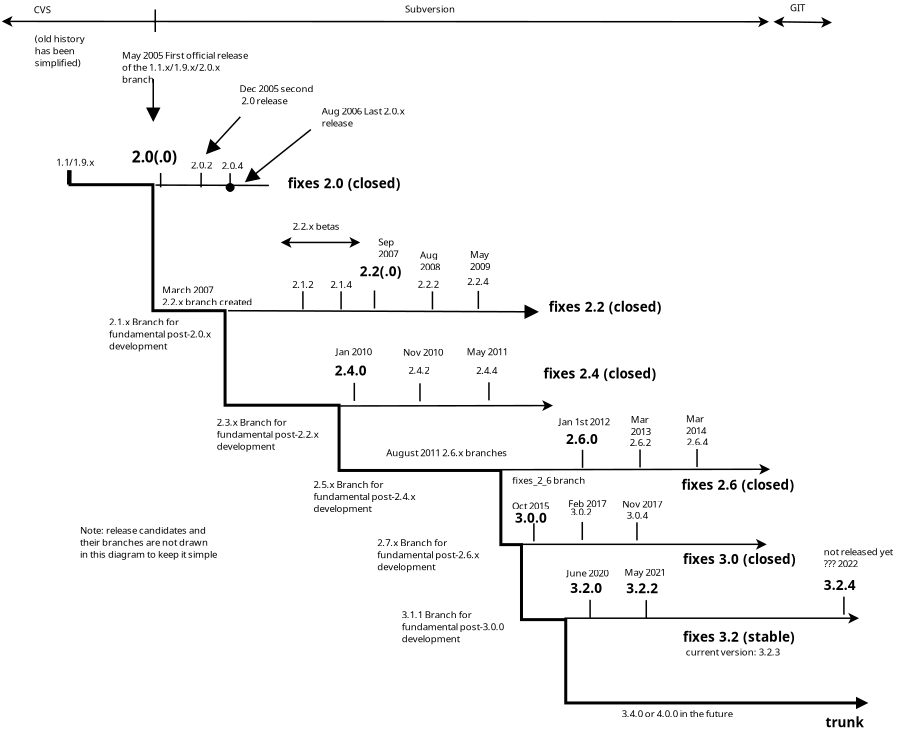 <?xml version="1.0" encoding="UTF-8"?>
<dia:diagram xmlns:dia="http://www.lysator.liu.se/~alla/dia/">
  <dia:layer name="Background" visible="true" active="true">
    <dia:object type="Standard - Line" version="0" id="O0">
      <dia:attribute name="obj_pos">
        <dia:point val="26.043,24.207"/>
      </dia:attribute>
      <dia:attribute name="obj_bb">
        <dia:rectangle val="25.987,24.157;26.093,25.225"/>
      </dia:attribute>
      <dia:attribute name="conn_endpoints">
        <dia:point val="26.043,24.207"/>
        <dia:point val="26.038,25.175"/>
      </dia:attribute>
      <dia:attribute name="numcp">
        <dia:int val="1"/>
      </dia:attribute>
    </dia:object>
    <dia:object type="Standard - Text" version="1" id="O1">
      <dia:attribute name="obj_pos">
        <dia:point val="16.381,23.743"/>
      </dia:attribute>
      <dia:attribute name="obj_bb">
        <dia:rectangle val="16.381,23.148;19.213,23.893"/>
      </dia:attribute>
      <dia:attribute name="text">
        <dia:composite type="text">
          <dia:attribute name="string">
            <dia:string>#1.1/1.9.x#</dia:string>
          </dia:attribute>
          <dia:attribute name="font">
            <dia:font family="sans" style="0" name="Helvetica"/>
          </dia:attribute>
          <dia:attribute name="height">
            <dia:real val="0.8"/>
          </dia:attribute>
          <dia:attribute name="pos">
            <dia:point val="16.381,23.743"/>
          </dia:attribute>
          <dia:attribute name="color">
            <dia:color val="#000000"/>
          </dia:attribute>
          <dia:attribute name="alignment">
            <dia:enum val="0"/>
          </dia:attribute>
        </dia:composite>
      </dia:attribute>
      <dia:attribute name="valign">
        <dia:enum val="3"/>
      </dia:attribute>
    </dia:object>
    <dia:object type="Standard - Line" version="0" id="O2">
      <dia:attribute name="obj_pos">
        <dia:point val="17.256,24.03"/>
      </dia:attribute>
      <dia:attribute name="obj_bb">
        <dia:rectangle val="17.099,23.879;17.407,25.139"/>
      </dia:attribute>
      <dia:attribute name="conn_endpoints">
        <dia:point val="17.256,24.03"/>
        <dia:point val="17.25,24.988"/>
      </dia:attribute>
      <dia:attribute name="numcp">
        <dia:int val="1"/>
      </dia:attribute>
      <dia:attribute name="line_width">
        <dia:real val="0.3"/>
      </dia:attribute>
    </dia:object>
    <dia:object type="Standard - Line" version="0" id="O3">
      <dia:attribute name="obj_pos">
        <dia:point val="23.342,24.221"/>
      </dia:attribute>
      <dia:attribute name="obj_bb">
        <dia:rectangle val="23.292,24.171;23.394,25.225"/>
      </dia:attribute>
      <dia:attribute name="conn_endpoints">
        <dia:point val="23.342,24.221"/>
        <dia:point val="23.344,25.175"/>
      </dia:attribute>
      <dia:attribute name="numcp">
        <dia:int val="1"/>
      </dia:attribute>
    </dia:object>
    <dia:object type="Standard - Text" version="1" id="O4">
      <dia:attribute name="obj_pos">
        <dia:point val="21.419,23.525"/>
      </dia:attribute>
      <dia:attribute name="obj_bb">
        <dia:rectangle val="21.419,22.56;25.326,23.77"/>
      </dia:attribute>
      <dia:attribute name="text">
        <dia:composite type="text">
          <dia:attribute name="string">
            <dia:string>#2.0(.0)#</dia:string>
          </dia:attribute>
          <dia:attribute name="font">
            <dia:font family="sans" style="80" name="Helvetica-Bold"/>
          </dia:attribute>
          <dia:attribute name="height">
            <dia:real val="1.3"/>
          </dia:attribute>
          <dia:attribute name="pos">
            <dia:point val="21.419,23.525"/>
          </dia:attribute>
          <dia:attribute name="color">
            <dia:color val="#000000"/>
          </dia:attribute>
          <dia:attribute name="alignment">
            <dia:enum val="0"/>
          </dia:attribute>
        </dia:composite>
      </dia:attribute>
      <dia:attribute name="valign">
        <dia:enum val="3"/>
      </dia:attribute>
    </dia:object>
    <dia:object type="Standard - Line" version="0" id="O5">
      <dia:attribute name="obj_pos">
        <dia:point val="23.0,25.025"/>
      </dia:attribute>
      <dia:attribute name="obj_bb">
        <dia:rectangle val="22.95,24.975;30.613,25.1"/>
      </dia:attribute>
      <dia:attribute name="conn_endpoints">
        <dia:point val="23.0,25.025"/>
        <dia:point val="30.563,25.05"/>
      </dia:attribute>
      <dia:attribute name="numcp">
        <dia:int val="1"/>
      </dia:attribute>
    </dia:object>
    <dia:object type="Standard - Text" version="1" id="O6">
      <dia:attribute name="obj_pos">
        <dia:point val="25.375,23.925"/>
      </dia:attribute>
      <dia:attribute name="obj_bb">
        <dia:rectangle val="25.375,23.33;27.003,24.075"/>
      </dia:attribute>
      <dia:attribute name="text">
        <dia:composite type="text">
          <dia:attribute name="string">
            <dia:string>#2.0.2#</dia:string>
          </dia:attribute>
          <dia:attribute name="font">
            <dia:font family="sans" style="0" name="Helvetica"/>
          </dia:attribute>
          <dia:attribute name="height">
            <dia:real val="0.8"/>
          </dia:attribute>
          <dia:attribute name="pos">
            <dia:point val="25.375,23.925"/>
          </dia:attribute>
          <dia:attribute name="color">
            <dia:color val="#000000"/>
          </dia:attribute>
          <dia:attribute name="alignment">
            <dia:enum val="0"/>
          </dia:attribute>
        </dia:composite>
      </dia:attribute>
      <dia:attribute name="valign">
        <dia:enum val="3"/>
      </dia:attribute>
    </dia:object>
    <dia:object type="Standard - Line" version="0" id="O7">
      <dia:attribute name="obj_pos">
        <dia:point val="22.85,17.95"/>
      </dia:attribute>
      <dia:attribute name="obj_bb">
        <dia:rectangle val="22.369,17.9;23.331,20.868"/>
      </dia:attribute>
      <dia:attribute name="conn_endpoints">
        <dia:point val="22.85,17.95"/>
        <dia:point val="22.851,20.756"/>
      </dia:attribute>
      <dia:attribute name="numcp">
        <dia:int val="1"/>
      </dia:attribute>
      <dia:attribute name="end_arrow">
        <dia:enum val="3"/>
      </dia:attribute>
      <dia:attribute name="end_arrow_length">
        <dia:real val="0.8"/>
      </dia:attribute>
      <dia:attribute name="end_arrow_width">
        <dia:real val="0.8"/>
      </dia:attribute>
    </dia:object>
    <dia:object type="Standard - Text" version="1" id="O8">
      <dia:attribute name="obj_pos">
        <dia:point val="20.775,16.6"/>
      </dia:attribute>
      <dia:attribute name="obj_bb">
        <dia:rectangle val="20.775,16.005;30.4,18.35"/>
      </dia:attribute>
      <dia:attribute name="text">
        <dia:composite type="text">
          <dia:attribute name="string">
            <dia:string>#May 2005 First official release
of the 1.1.x/1.9.x/2.0.x 
branch#</dia:string>
          </dia:attribute>
          <dia:attribute name="font">
            <dia:font family="sans" style="0" name="Helvetica"/>
          </dia:attribute>
          <dia:attribute name="height">
            <dia:real val="0.8"/>
          </dia:attribute>
          <dia:attribute name="pos">
            <dia:point val="20.775,16.6"/>
          </dia:attribute>
          <dia:attribute name="color">
            <dia:color val="#000000"/>
          </dia:attribute>
          <dia:attribute name="alignment">
            <dia:enum val="0"/>
          </dia:attribute>
        </dia:composite>
      </dia:attribute>
      <dia:attribute name="valign">
        <dia:enum val="3"/>
      </dia:attribute>
    </dia:object>
    <dia:object type="Standard - Line" version="0" id="O9">
      <dia:attribute name="obj_pos">
        <dia:point val="27.977,25.433"/>
      </dia:attribute>
      <dia:attribute name="obj_bb">
        <dia:rectangle val="27.655,24.183;28.297,25.504"/>
      </dia:attribute>
      <dia:attribute name="conn_endpoints">
        <dia:point val="27.977,25.433"/>
        <dia:point val="27.973,24.233"/>
      </dia:attribute>
      <dia:attribute name="numcp">
        <dia:int val="1"/>
      </dia:attribute>
      <dia:attribute name="start_arrow">
        <dia:enum val="8"/>
      </dia:attribute>
      <dia:attribute name="start_arrow_length">
        <dia:real val="0.5"/>
      </dia:attribute>
      <dia:attribute name="start_arrow_width">
        <dia:real val="0.5"/>
      </dia:attribute>
    </dia:object>
    <dia:object type="Standard - ZigZagLine" version="1" id="O10">
      <dia:attribute name="obj_pos">
        <dia:point val="17.2,25"/>
      </dia:attribute>
      <dia:attribute name="obj_bb">
        <dia:rectangle val="17.1,24.9;70.624,59.962"/>
      </dia:attribute>
      <dia:attribute name="orth_points">
        <dia:point val="17.2,25"/>
        <dia:point val="22.826,25"/>
        <dia:point val="22.826,33.4"/>
        <dia:point val="27.638,33.4"/>
        <dia:point val="27.638,39.7"/>
        <dia:point val="35.238,39.7"/>
        <dia:point val="35.238,44.05"/>
        <dia:point val="46.024,44.05"/>
        <dia:point val="46.024,48.995"/>
        <dia:point val="47.399,48.995"/>
        <dia:point val="47.399,53.995"/>
        <dia:point val="50.35,53.995"/>
        <dia:point val="50.35,59.55"/>
        <dia:point val="70.4,59.55"/>
      </dia:attribute>
      <dia:attribute name="orth_orient">
        <dia:enum val="0"/>
        <dia:enum val="1"/>
        <dia:enum val="0"/>
        <dia:enum val="1"/>
        <dia:enum val="0"/>
        <dia:enum val="1"/>
        <dia:enum val="0"/>
        <dia:enum val="1"/>
        <dia:enum val="0"/>
        <dia:enum val="1"/>
        <dia:enum val="0"/>
        <dia:enum val="1"/>
        <dia:enum val="0"/>
      </dia:attribute>
      <dia:attribute name="autorouting">
        <dia:boolean val="false"/>
      </dia:attribute>
      <dia:attribute name="line_width">
        <dia:real val="0.2"/>
      </dia:attribute>
      <dia:attribute name="end_arrow">
        <dia:enum val="3"/>
      </dia:attribute>
      <dia:attribute name="end_arrow_length">
        <dia:real val="0.5"/>
      </dia:attribute>
      <dia:attribute name="end_arrow_width">
        <dia:real val="0.5"/>
      </dia:attribute>
    </dia:object>
    <dia:object type="Standard - Line" version="0" id="O11">
      <dia:attribute name="obj_pos">
        <dia:point val="27.838,33.4"/>
      </dia:attribute>
      <dia:attribute name="obj_bb">
        <dia:rectangle val="27.788,32.991;48.612,33.953"/>
      </dia:attribute>
      <dia:attribute name="conn_endpoints">
        <dia:point val="27.838,33.4"/>
        <dia:point val="48.5,33.475"/>
      </dia:attribute>
      <dia:attribute name="numcp">
        <dia:int val="1"/>
      </dia:attribute>
      <dia:attribute name="end_arrow">
        <dia:enum val="3"/>
      </dia:attribute>
      <dia:attribute name="end_arrow_length">
        <dia:real val="0.8"/>
      </dia:attribute>
      <dia:attribute name="end_arrow_width">
        <dia:real val="0.8"/>
      </dia:attribute>
    </dia:object>
    <dia:object type="Standard - Line" version="0" id="O12">
      <dia:attribute name="obj_pos">
        <dia:point val="28.656,20.475"/>
      </dia:attribute>
      <dia:attribute name="obj_bb">
        <dia:rectangle val="26.325,20.404;28.727,23.014"/>
      </dia:attribute>
      <dia:attribute name="conn_endpoints">
        <dia:point val="28.656,20.475"/>
        <dia:point val="26.4,22.932"/>
      </dia:attribute>
      <dia:attribute name="numcp">
        <dia:int val="1"/>
      </dia:attribute>
      <dia:attribute name="end_arrow">
        <dia:enum val="3"/>
      </dia:attribute>
      <dia:attribute name="end_arrow_length">
        <dia:real val="0.8"/>
      </dia:attribute>
      <dia:attribute name="end_arrow_width">
        <dia:real val="0.8"/>
      </dia:attribute>
    </dia:object>
    <dia:object type="Standard - Text" version="1" id="O13">
      <dia:attribute name="obj_pos">
        <dia:point val="28.6,18.832"/>
      </dia:attribute>
      <dia:attribute name="obj_bb">
        <dia:rectangle val="28.6,18.237;34.16,19.782"/>
      </dia:attribute>
      <dia:attribute name="text">
        <dia:composite type="text">
          <dia:attribute name="string">
            <dia:string>#Dec 2005 second
 2.0 release#</dia:string>
          </dia:attribute>
          <dia:attribute name="font">
            <dia:font family="sans" style="0" name="Helvetica"/>
          </dia:attribute>
          <dia:attribute name="height">
            <dia:real val="0.8"/>
          </dia:attribute>
          <dia:attribute name="pos">
            <dia:point val="28.6,18.832"/>
          </dia:attribute>
          <dia:attribute name="color">
            <dia:color val="#000000"/>
          </dia:attribute>
          <dia:attribute name="alignment">
            <dia:enum val="0"/>
          </dia:attribute>
        </dia:composite>
      </dia:attribute>
      <dia:attribute name="valign">
        <dia:enum val="3"/>
      </dia:attribute>
    </dia:object>
    <dia:object type="Standard - Text" version="1" id="O14">
      <dia:attribute name="obj_pos">
        <dia:point val="19.9,34.382"/>
      </dia:attribute>
      <dia:attribute name="obj_bb">
        <dia:rectangle val="19.9,33.787;27.595,36.132"/>
      </dia:attribute>
      <dia:attribute name="text">
        <dia:composite type="text">
          <dia:attribute name="string">
            <dia:string>#2.1.x Branch for 
fundamental post-2.0.x 
development#</dia:string>
          </dia:attribute>
          <dia:attribute name="font">
            <dia:font family="sans" style="0" name="Helvetica"/>
          </dia:attribute>
          <dia:attribute name="height">
            <dia:real val="0.8"/>
          </dia:attribute>
          <dia:attribute name="pos">
            <dia:point val="19.9,34.382"/>
          </dia:attribute>
          <dia:attribute name="color">
            <dia:color val="#000000"/>
          </dia:attribute>
          <dia:attribute name="alignment">
            <dia:enum val="0"/>
          </dia:attribute>
        </dia:composite>
      </dia:attribute>
      <dia:attribute name="valign">
        <dia:enum val="3"/>
      </dia:attribute>
    </dia:object>
    <dia:object type="Standard - Text" version="1" id="O15">
      <dia:attribute name="obj_pos">
        <dia:point val="27.425,23.97"/>
      </dia:attribute>
      <dia:attribute name="obj_bb">
        <dia:rectangle val="27.425,23.375;29.052,24.12"/>
      </dia:attribute>
      <dia:attribute name="text">
        <dia:composite type="text">
          <dia:attribute name="string">
            <dia:string>#2.0.4#</dia:string>
          </dia:attribute>
          <dia:attribute name="font">
            <dia:font family="sans" style="0" name="Helvetica"/>
          </dia:attribute>
          <dia:attribute name="height">
            <dia:real val="0.8"/>
          </dia:attribute>
          <dia:attribute name="pos">
            <dia:point val="27.425,23.97"/>
          </dia:attribute>
          <dia:attribute name="color">
            <dia:color val="#000000"/>
          </dia:attribute>
          <dia:attribute name="alignment">
            <dia:enum val="0"/>
          </dia:attribute>
        </dia:composite>
      </dia:attribute>
      <dia:attribute name="valign">
        <dia:enum val="3"/>
      </dia:attribute>
    </dia:object>
    <dia:object type="Standard - PolyLine" version="0" id="O16">
      <dia:attribute name="obj_pos">
        <dia:point val="35.313,39.75"/>
      </dia:attribute>
      <dia:attribute name="obj_bb">
        <dia:rectangle val="35.263,39.364;49.612,40.088"/>
      </dia:attribute>
      <dia:attribute name="poly_points">
        <dia:point val="35.313,39.75"/>
        <dia:point val="49.5,39.725"/>
      </dia:attribute>
      <dia:attribute name="end_arrow">
        <dia:enum val="22"/>
      </dia:attribute>
      <dia:attribute name="end_arrow_length">
        <dia:real val="0.5"/>
      </dia:attribute>
      <dia:attribute name="end_arrow_width">
        <dia:real val="0.5"/>
      </dia:attribute>
    </dia:object>
    <dia:object type="Standard - Text" version="1" id="O17">
      <dia:attribute name="obj_pos">
        <dia:point val="23.456,32.25"/>
      </dia:attribute>
      <dia:attribute name="obj_bb">
        <dia:rectangle val="23.456,31.655;30.141,33.2"/>
      </dia:attribute>
      <dia:attribute name="text">
        <dia:composite type="text">
          <dia:attribute name="string">
            <dia:string>#March 2007
2.2.x branch created#</dia:string>
          </dia:attribute>
          <dia:attribute name="font">
            <dia:font family="sans" style="0" name="Helvetica"/>
          </dia:attribute>
          <dia:attribute name="height">
            <dia:real val="0.8"/>
          </dia:attribute>
          <dia:attribute name="pos">
            <dia:point val="23.456,32.25"/>
          </dia:attribute>
          <dia:attribute name="color">
            <dia:color val="#000000"/>
          </dia:attribute>
          <dia:attribute name="alignment">
            <dia:enum val="0"/>
          </dia:attribute>
        </dia:composite>
      </dia:attribute>
      <dia:attribute name="valign">
        <dia:enum val="3"/>
      </dia:attribute>
    </dia:object>
    <dia:object type="Standard - Text" version="1" id="O18">
      <dia:attribute name="obj_pos">
        <dia:point val="27.081,41.07"/>
      </dia:attribute>
      <dia:attribute name="obj_bb">
        <dia:rectangle val="27.081,40.475;34.776,42.82"/>
      </dia:attribute>
      <dia:attribute name="text">
        <dia:composite type="text">
          <dia:attribute name="string">
            <dia:string>#2.3.x Branch for 
fundamental post-2.2.x 
development#</dia:string>
          </dia:attribute>
          <dia:attribute name="font">
            <dia:font family="sans" style="0" name="Helvetica"/>
          </dia:attribute>
          <dia:attribute name="height">
            <dia:real val="0.8"/>
          </dia:attribute>
          <dia:attribute name="pos">
            <dia:point val="27.081,41.07"/>
          </dia:attribute>
          <dia:attribute name="color">
            <dia:color val="#000000"/>
          </dia:attribute>
          <dia:attribute name="alignment">
            <dia:enum val="0"/>
          </dia:attribute>
        </dia:composite>
      </dia:attribute>
      <dia:attribute name="valign">
        <dia:enum val="3"/>
      </dia:attribute>
    </dia:object>
    <dia:object type="Standard - Line" version="0" id="O19">
      <dia:attribute name="obj_pos">
        <dia:point val="32.828,33.307"/>
      </dia:attribute>
      <dia:attribute name="obj_bb">
        <dia:rectangle val="32.776,32.053;32.878,33.358"/>
      </dia:attribute>
      <dia:attribute name="conn_endpoints">
        <dia:point val="32.828,33.307"/>
        <dia:point val="32.826,32.103"/>
      </dia:attribute>
      <dia:attribute name="numcp">
        <dia:int val="1"/>
      </dia:attribute>
    </dia:object>
    <dia:object type="Standard - Text" version="1" id="O20">
      <dia:attribute name="obj_pos">
        <dia:point val="32.11,31.878"/>
      </dia:attribute>
      <dia:attribute name="obj_bb">
        <dia:rectangle val="32.11,31.283;33.738,32.028"/>
      </dia:attribute>
      <dia:attribute name="text">
        <dia:composite type="text">
          <dia:attribute name="string">
            <dia:string>#2.1.2#</dia:string>
          </dia:attribute>
          <dia:attribute name="font">
            <dia:font family="sans" style="0" name="Helvetica"/>
          </dia:attribute>
          <dia:attribute name="height">
            <dia:real val="0.8"/>
          </dia:attribute>
          <dia:attribute name="pos">
            <dia:point val="32.11,31.878"/>
          </dia:attribute>
          <dia:attribute name="color">
            <dia:color val="#000000"/>
          </dia:attribute>
          <dia:attribute name="alignment">
            <dia:enum val="0"/>
          </dia:attribute>
        </dia:composite>
      </dia:attribute>
      <dia:attribute name="valign">
        <dia:enum val="3"/>
      </dia:attribute>
    </dia:object>
    <dia:object type="Standard - Text" version="1" id="O21">
      <dia:attribute name="obj_pos">
        <dia:point val="32.156,28"/>
      </dia:attribute>
      <dia:attribute name="obj_bb">
        <dia:rectangle val="32.156,27.405;35.736,28.15"/>
      </dia:attribute>
      <dia:attribute name="text">
        <dia:composite type="text">
          <dia:attribute name="string">
            <dia:string>#2.2.x betas#</dia:string>
          </dia:attribute>
          <dia:attribute name="font">
            <dia:font family="sans" style="0" name="Helvetica"/>
          </dia:attribute>
          <dia:attribute name="height">
            <dia:real val="0.8"/>
          </dia:attribute>
          <dia:attribute name="pos">
            <dia:point val="32.156,28"/>
          </dia:attribute>
          <dia:attribute name="color">
            <dia:color val="#000000"/>
          </dia:attribute>
          <dia:attribute name="alignment">
            <dia:enum val="0"/>
          </dia:attribute>
        </dia:composite>
      </dia:attribute>
      <dia:attribute name="valign">
        <dia:enum val="3"/>
      </dia:attribute>
    </dia:object>
    <dia:object type="Standard - Line" version="0" id="O22">
      <dia:attribute name="obj_pos">
        <dia:point val="31.35,28.85"/>
      </dia:attribute>
      <dia:attribute name="obj_bb">
        <dia:rectangle val="31.3,28.488;36.7,29.212"/>
      </dia:attribute>
      <dia:attribute name="conn_endpoints">
        <dia:point val="31.35,28.85"/>
        <dia:point val="36.65,28.85"/>
      </dia:attribute>
      <dia:attribute name="numcp">
        <dia:int val="1"/>
      </dia:attribute>
      <dia:attribute name="start_arrow">
        <dia:enum val="22"/>
      </dia:attribute>
      <dia:attribute name="start_arrow_length">
        <dia:real val="0.5"/>
      </dia:attribute>
      <dia:attribute name="start_arrow_width">
        <dia:real val="0.5"/>
      </dia:attribute>
      <dia:attribute name="end_arrow">
        <dia:enum val="22"/>
      </dia:attribute>
      <dia:attribute name="end_arrow_length">
        <dia:real val="0.5"/>
      </dia:attribute>
      <dia:attribute name="end_arrow_width">
        <dia:real val="0.5"/>
      </dia:attribute>
    </dia:object>
    <dia:object type="Standard - Line" version="0" id="O23">
      <dia:attribute name="obj_pos">
        <dia:point val="33.356,21.325"/>
      </dia:attribute>
      <dia:attribute name="obj_bb">
        <dia:rectangle val="28.919,21.255;33.426,24.87"/>
      </dia:attribute>
      <dia:attribute name="conn_endpoints">
        <dia:point val="33.356,21.325"/>
        <dia:point val="29.006,24.8"/>
      </dia:attribute>
      <dia:attribute name="numcp">
        <dia:int val="1"/>
      </dia:attribute>
      <dia:attribute name="end_arrow">
        <dia:enum val="3"/>
      </dia:attribute>
      <dia:attribute name="end_arrow_length">
        <dia:real val="0.8"/>
      </dia:attribute>
      <dia:attribute name="end_arrow_width">
        <dia:real val="0.8"/>
      </dia:attribute>
    </dia:object>
    <dia:object type="Standard - Text" version="1" id="O24">
      <dia:attribute name="obj_pos">
        <dia:point val="34.081,20.32"/>
      </dia:attribute>
      <dia:attribute name="obj_bb">
        <dia:rectangle val="34.081,19.725;40.704,21.27"/>
      </dia:attribute>
      <dia:attribute name="text">
        <dia:composite type="text">
          <dia:attribute name="string">
            <dia:string>#Aug 2006 Last 2.0.x 
release #</dia:string>
          </dia:attribute>
          <dia:attribute name="font">
            <dia:font family="sans" style="0" name="Helvetica"/>
          </dia:attribute>
          <dia:attribute name="height">
            <dia:real val="0.8"/>
          </dia:attribute>
          <dia:attribute name="pos">
            <dia:point val="34.081,20.32"/>
          </dia:attribute>
          <dia:attribute name="color">
            <dia:color val="#000000"/>
          </dia:attribute>
          <dia:attribute name="alignment">
            <dia:enum val="0"/>
          </dia:attribute>
        </dia:composite>
      </dia:attribute>
      <dia:attribute name="valign">
        <dia:enum val="3"/>
      </dia:attribute>
    </dia:object>
    <dia:object type="Standard - Line" version="0" id="O25">
      <dia:attribute name="obj_pos">
        <dia:point val="22.884,14.118"/>
      </dia:attribute>
      <dia:attribute name="obj_bb">
        <dia:rectangle val="22.834,13.775;64.012,14.499"/>
      </dia:attribute>
      <dia:attribute name="conn_endpoints">
        <dia:point val="22.884,14.118"/>
        <dia:point val="63.9,14.137"/>
      </dia:attribute>
      <dia:attribute name="numcp">
        <dia:int val="1"/>
      </dia:attribute>
      <dia:attribute name="end_arrow">
        <dia:enum val="22"/>
      </dia:attribute>
      <dia:attribute name="end_arrow_length">
        <dia:real val="0.5"/>
      </dia:attribute>
      <dia:attribute name="end_arrow_width">
        <dia:real val="0.5"/>
      </dia:attribute>
    </dia:object>
    <dia:object type="Standard - Text" version="1" id="O26">
      <dia:attribute name="obj_pos">
        <dia:point val="39.634,13.518"/>
      </dia:attribute>
      <dia:attribute name="obj_bb">
        <dia:rectangle val="39.634,12.923;43.199,13.668"/>
      </dia:attribute>
      <dia:attribute name="text">
        <dia:composite type="text">
          <dia:attribute name="string">
            <dia:string>#Subversion#</dia:string>
          </dia:attribute>
          <dia:attribute name="font">
            <dia:font family="sans" style="0" name="Helvetica"/>
          </dia:attribute>
          <dia:attribute name="height">
            <dia:real val="0.8"/>
          </dia:attribute>
          <dia:attribute name="pos">
            <dia:point val="39.634,13.518"/>
          </dia:attribute>
          <dia:attribute name="color">
            <dia:color val="#000000"/>
          </dia:attribute>
          <dia:attribute name="alignment">
            <dia:enum val="0"/>
          </dia:attribute>
        </dia:composite>
      </dia:attribute>
      <dia:attribute name="valign">
        <dia:enum val="3"/>
      </dia:attribute>
    </dia:object>
    <dia:object type="Standard - Line" version="0" id="O27">
      <dia:attribute name="obj_pos">
        <dia:point val="23.034,14.118"/>
      </dia:attribute>
      <dia:attribute name="obj_bb">
        <dia:rectangle val="12.638,13.751;23.084,14.475"/>
      </dia:attribute>
      <dia:attribute name="conn_endpoints">
        <dia:point val="23.034,14.118"/>
        <dia:point val="12.75,14.113"/>
      </dia:attribute>
      <dia:attribute name="numcp">
        <dia:int val="1"/>
      </dia:attribute>
      <dia:attribute name="end_arrow">
        <dia:enum val="22"/>
      </dia:attribute>
      <dia:attribute name="end_arrow_length">
        <dia:real val="0.5"/>
      </dia:attribute>
      <dia:attribute name="end_arrow_width">
        <dia:real val="0.5"/>
      </dia:attribute>
    </dia:object>
    <dia:object type="Standard - Text" version="1" id="O28">
      <dia:attribute name="obj_pos">
        <dia:point val="14.884,13.568"/>
      </dia:attribute>
      <dia:attribute name="obj_bb">
        <dia:rectangle val="14.884,12.973;16.177,13.718"/>
      </dia:attribute>
      <dia:attribute name="text">
        <dia:composite type="text">
          <dia:attribute name="string">
            <dia:string>#CVS#</dia:string>
          </dia:attribute>
          <dia:attribute name="font">
            <dia:font family="sans" style="0" name="Helvetica"/>
          </dia:attribute>
          <dia:attribute name="height">
            <dia:real val="0.8"/>
          </dia:attribute>
          <dia:attribute name="pos">
            <dia:point val="14.884,13.568"/>
          </dia:attribute>
          <dia:attribute name="color">
            <dia:color val="#000000"/>
          </dia:attribute>
          <dia:attribute name="alignment">
            <dia:enum val="0"/>
          </dia:attribute>
        </dia:composite>
      </dia:attribute>
      <dia:attribute name="valign">
        <dia:enum val="3"/>
      </dia:attribute>
    </dia:object>
    <dia:object type="Standard - Line" version="0" id="O29">
      <dia:attribute name="obj_pos">
        <dia:point val="22.984,13.318"/>
      </dia:attribute>
      <dia:attribute name="obj_bb">
        <dia:rectangle val="22.934,13.268;23.034,14.868"/>
      </dia:attribute>
      <dia:attribute name="conn_endpoints">
        <dia:point val="22.984,13.318"/>
        <dia:point val="22.984,14.818"/>
      </dia:attribute>
      <dia:attribute name="numcp">
        <dia:int val="1"/>
      </dia:attribute>
    </dia:object>
    <dia:object type="Standard - Text" version="1" id="O30">
      <dia:attribute name="obj_pos">
        <dia:point val="36.613,31.105"/>
      </dia:attribute>
      <dia:attribute name="obj_bb">
        <dia:rectangle val="36.613,30.265;40.018,31.318"/>
      </dia:attribute>
      <dia:attribute name="text">
        <dia:composite type="text">
          <dia:attribute name="string">
            <dia:string>#2.2(.0)#</dia:string>
          </dia:attribute>
          <dia:attribute name="font">
            <dia:font family="sans" style="80" name="Helvetica-Bold"/>
          </dia:attribute>
          <dia:attribute name="height">
            <dia:real val="1.132"/>
          </dia:attribute>
          <dia:attribute name="pos">
            <dia:point val="36.613,31.105"/>
          </dia:attribute>
          <dia:attribute name="color">
            <dia:color val="#000000"/>
          </dia:attribute>
          <dia:attribute name="alignment">
            <dia:enum val="0"/>
          </dia:attribute>
        </dia:composite>
      </dia:attribute>
      <dia:attribute name="valign">
        <dia:enum val="3"/>
      </dia:attribute>
    </dia:object>
    <dia:object type="Standard - Text" version="1" id="O31">
      <dia:attribute name="obj_pos">
        <dia:point val="37.85,29.05"/>
      </dia:attribute>
      <dia:attribute name="obj_bb">
        <dia:rectangle val="37.85,28.455;39.48,30"/>
      </dia:attribute>
      <dia:attribute name="text">
        <dia:composite type="text">
          <dia:attribute name="string">
            <dia:string>#Sep 
2007#</dia:string>
          </dia:attribute>
          <dia:attribute name="font">
            <dia:font family="sans" style="0" name="Helvetica"/>
          </dia:attribute>
          <dia:attribute name="height">
            <dia:real val="0.8"/>
          </dia:attribute>
          <dia:attribute name="pos">
            <dia:point val="37.85,29.05"/>
          </dia:attribute>
          <dia:attribute name="color">
            <dia:color val="#000000"/>
          </dia:attribute>
          <dia:attribute name="alignment">
            <dia:enum val="0"/>
          </dia:attribute>
        </dia:composite>
      </dia:attribute>
      <dia:attribute name="valign">
        <dia:enum val="3"/>
      </dia:attribute>
    </dia:object>
    <dia:object type="Standard - Line" version="0" id="O32">
      <dia:attribute name="obj_pos">
        <dia:point val="35.373,33.311"/>
      </dia:attribute>
      <dia:attribute name="obj_bb">
        <dia:rectangle val="35.322,32.059;35.422,33.361"/>
      </dia:attribute>
      <dia:attribute name="conn_endpoints">
        <dia:point val="35.373,33.311"/>
        <dia:point val="35.372,32.109"/>
      </dia:attribute>
      <dia:attribute name="numcp">
        <dia:int val="1"/>
      </dia:attribute>
    </dia:object>
    <dia:object type="Standard - Text" version="1" id="O33">
      <dia:attribute name="obj_pos">
        <dia:point val="34.665,31.887"/>
      </dia:attribute>
      <dia:attribute name="obj_bb">
        <dia:rectangle val="34.665,31.293;36.292,32.038"/>
      </dia:attribute>
      <dia:attribute name="text">
        <dia:composite type="text">
          <dia:attribute name="string">
            <dia:string>#2.1.4#</dia:string>
          </dia:attribute>
          <dia:attribute name="font">
            <dia:font family="sans" style="0" name="Helvetica"/>
          </dia:attribute>
          <dia:attribute name="height">
            <dia:real val="0.8"/>
          </dia:attribute>
          <dia:attribute name="pos">
            <dia:point val="34.665,31.887"/>
          </dia:attribute>
          <dia:attribute name="color">
            <dia:color val="#000000"/>
          </dia:attribute>
          <dia:attribute name="alignment">
            <dia:enum val="0"/>
          </dia:attribute>
        </dia:composite>
      </dia:attribute>
      <dia:attribute name="valign">
        <dia:enum val="3"/>
      </dia:attribute>
    </dia:object>
    <dia:object type="Standard - Text" version="1" id="O34">
      <dia:attribute name="obj_pos">
        <dia:point val="67.665,61.167"/>
      </dia:attribute>
      <dia:attribute name="obj_bb">
        <dia:rectangle val="67.665,60.33;70.44,61.38"/>
      </dia:attribute>
      <dia:attribute name="text">
        <dia:composite type="text">
          <dia:attribute name="string">
            <dia:string>#trunk#</dia:string>
          </dia:attribute>
          <dia:attribute name="font">
            <dia:font family="sans" style="80" name="Helvetica-Bold"/>
          </dia:attribute>
          <dia:attribute name="height">
            <dia:real val="1.129"/>
          </dia:attribute>
          <dia:attribute name="pos">
            <dia:point val="67.665,61.167"/>
          </dia:attribute>
          <dia:attribute name="color">
            <dia:color val="#000000"/>
          </dia:attribute>
          <dia:attribute name="alignment">
            <dia:enum val="0"/>
          </dia:attribute>
        </dia:composite>
      </dia:attribute>
      <dia:attribute name="valign">
        <dia:enum val="3"/>
      </dia:attribute>
    </dia:object>
    <dia:object type="Standard - Line" version="0" id="O35">
      <dia:attribute name="obj_pos">
        <dia:point val="37.599,33.253"/>
      </dia:attribute>
      <dia:attribute name="obj_bb">
        <dia:rectangle val="37.549,32.001;37.65,33.303"/>
      </dia:attribute>
      <dia:attribute name="conn_endpoints">
        <dia:point val="37.599,33.253"/>
        <dia:point val="37.599,32.051"/>
      </dia:attribute>
      <dia:attribute name="numcp">
        <dia:int val="1"/>
      </dia:attribute>
    </dia:object>
    <dia:object type="Standard - Text" version="1" id="O36">
      <dia:attribute name="obj_pos">
        <dia:point val="40.478,31.867"/>
      </dia:attribute>
      <dia:attribute name="obj_bb">
        <dia:rectangle val="40.478,31.273;42.105,32.017"/>
      </dia:attribute>
      <dia:attribute name="text">
        <dia:composite type="text">
          <dia:attribute name="string">
            <dia:string>#2.2.2#</dia:string>
          </dia:attribute>
          <dia:attribute name="font">
            <dia:font family="sans" style="0" name="Helvetica"/>
          </dia:attribute>
          <dia:attribute name="height">
            <dia:real val="0.8"/>
          </dia:attribute>
          <dia:attribute name="pos">
            <dia:point val="40.478,31.867"/>
          </dia:attribute>
          <dia:attribute name="color">
            <dia:color val="#000000"/>
          </dia:attribute>
          <dia:attribute name="alignment">
            <dia:enum val="0"/>
          </dia:attribute>
        </dia:composite>
      </dia:attribute>
      <dia:attribute name="valign">
        <dia:enum val="3"/>
      </dia:attribute>
    </dia:object>
    <dia:object type="Standard - Line" version="0" id="O37">
      <dia:attribute name="obj_pos">
        <dia:point val="41.464,33.315"/>
      </dia:attribute>
      <dia:attribute name="obj_bb">
        <dia:rectangle val="41.413,32.063;41.514,33.365"/>
      </dia:attribute>
      <dia:attribute name="conn_endpoints">
        <dia:point val="41.464,33.315"/>
        <dia:point val="41.463,32.113"/>
      </dia:attribute>
      <dia:attribute name="numcp">
        <dia:int val="1"/>
      </dia:attribute>
    </dia:object>
    <dia:object type="Standard - Text" version="1" id="O38">
      <dia:attribute name="obj_pos">
        <dia:point val="40.628,29.918"/>
      </dia:attribute>
      <dia:attribute name="obj_bb">
        <dia:rectangle val="40.628,29.323;42.258,31.668"/>
      </dia:attribute>
      <dia:attribute name="text">
        <dia:composite type="text">
          <dia:attribute name="string">
            <dia:string>#Aug
2008
#</dia:string>
          </dia:attribute>
          <dia:attribute name="font">
            <dia:font family="sans" style="0" name="Helvetica"/>
          </dia:attribute>
          <dia:attribute name="height">
            <dia:real val="0.8"/>
          </dia:attribute>
          <dia:attribute name="pos">
            <dia:point val="40.628,29.918"/>
          </dia:attribute>
          <dia:attribute name="color">
            <dia:color val="#000000"/>
          </dia:attribute>
          <dia:attribute name="alignment">
            <dia:enum val="0"/>
          </dia:attribute>
        </dia:composite>
      </dia:attribute>
      <dia:attribute name="valign">
        <dia:enum val="3"/>
      </dia:attribute>
    </dia:object>
    <dia:object type="Standard - Line" version="0" id="O39">
      <dia:attribute name="obj_pos">
        <dia:point val="36.255,39.414"/>
      </dia:attribute>
      <dia:attribute name="obj_bb">
        <dia:rectangle val="36.204,38.162;36.305,39.464"/>
      </dia:attribute>
      <dia:attribute name="conn_endpoints">
        <dia:point val="36.255,39.414"/>
        <dia:point val="36.254,38.212"/>
      </dia:attribute>
      <dia:attribute name="numcp">
        <dia:int val="1"/>
      </dia:attribute>
    </dia:object>
    <dia:object type="Standard - Text" version="1" id="O40">
      <dia:attribute name="obj_pos">
        <dia:point val="35.013,36.363"/>
      </dia:attribute>
      <dia:attribute name="obj_bb">
        <dia:rectangle val="35.013,35.768;37.833,38.113"/>
      </dia:attribute>
      <dia:attribute name="text">
        <dia:composite type="text">
          <dia:attribute name="string">
            <dia:string>#Jan 2010

#</dia:string>
          </dia:attribute>
          <dia:attribute name="font">
            <dia:font family="sans" style="0" name="Helvetica"/>
          </dia:attribute>
          <dia:attribute name="height">
            <dia:real val="0.8"/>
          </dia:attribute>
          <dia:attribute name="pos">
            <dia:point val="35.013,36.363"/>
          </dia:attribute>
          <dia:attribute name="color">
            <dia:color val="#000000"/>
          </dia:attribute>
          <dia:attribute name="alignment">
            <dia:enum val="0"/>
          </dia:attribute>
        </dia:composite>
      </dia:attribute>
      <dia:attribute name="valign">
        <dia:enum val="3"/>
      </dia:attribute>
    </dia:object>
    <dia:object type="Standard - Text" version="1" id="O41">
      <dia:attribute name="obj_pos">
        <dia:point val="34.956,37.718"/>
      </dia:attribute>
      <dia:attribute name="obj_bb">
        <dia:rectangle val="34.956,36.88;37.523,37.93"/>
      </dia:attribute>
      <dia:attribute name="text">
        <dia:composite type="text">
          <dia:attribute name="string">
            <dia:string>#2.4.0#</dia:string>
          </dia:attribute>
          <dia:attribute name="font">
            <dia:font family="sans" style="80" name="Helvetica-Bold"/>
          </dia:attribute>
          <dia:attribute name="height">
            <dia:real val="1.129"/>
          </dia:attribute>
          <dia:attribute name="pos">
            <dia:point val="34.956,37.718"/>
          </dia:attribute>
          <dia:attribute name="color">
            <dia:color val="#000000"/>
          </dia:attribute>
          <dia:attribute name="alignment">
            <dia:enum val="0"/>
          </dia:attribute>
        </dia:composite>
      </dia:attribute>
      <dia:attribute name="valign">
        <dia:enum val="3"/>
      </dia:attribute>
    </dia:object>
    <dia:object type="Standard - PolyLine" version="0" id="O42">
      <dia:attribute name="obj_pos">
        <dia:point val="46.063,44"/>
      </dia:attribute>
      <dia:attribute name="obj_bb">
        <dia:rectangle val="46.013,43.609;64.086,44.333"/>
      </dia:attribute>
      <dia:attribute name="poly_points">
        <dia:point val="46.063,44"/>
        <dia:point val="63.974,43.97"/>
      </dia:attribute>
      <dia:attribute name="end_arrow">
        <dia:enum val="22"/>
      </dia:attribute>
      <dia:attribute name="end_arrow_length">
        <dia:real val="0.5"/>
      </dia:attribute>
      <dia:attribute name="end_arrow_width">
        <dia:real val="0.5"/>
      </dia:attribute>
    </dia:object>
    <dia:object type="Standard - Text" version="1" id="O43">
      <dia:attribute name="obj_pos">
        <dia:point val="33.536,45.221"/>
      </dia:attribute>
      <dia:attribute name="obj_bb">
        <dia:rectangle val="33.536,44.626;41.231,46.971"/>
      </dia:attribute>
      <dia:attribute name="text">
        <dia:composite type="text">
          <dia:attribute name="string">
            <dia:string>#2.5.x Branch for 
fundamental post-2.4.x 
development#</dia:string>
          </dia:attribute>
          <dia:attribute name="font">
            <dia:font family="sans" style="0" name="Helvetica"/>
          </dia:attribute>
          <dia:attribute name="height">
            <dia:real val="0.8"/>
          </dia:attribute>
          <dia:attribute name="pos">
            <dia:point val="33.536,45.221"/>
          </dia:attribute>
          <dia:attribute name="color">
            <dia:color val="#000000"/>
          </dia:attribute>
          <dia:attribute name="alignment">
            <dia:enum val="0"/>
          </dia:attribute>
        </dia:composite>
      </dia:attribute>
      <dia:attribute name="valign">
        <dia:enum val="3"/>
      </dia:attribute>
    </dia:object>
    <dia:object type="Standard - Text" version="1" id="O44">
      <dia:attribute name="obj_pos">
        <dia:point val="43.786,31.683"/>
      </dia:attribute>
      <dia:attribute name="obj_bb">
        <dia:rectangle val="43.786,31.088;45.413,31.833"/>
      </dia:attribute>
      <dia:attribute name="text">
        <dia:composite type="text">
          <dia:attribute name="string">
            <dia:string>#2.2.4#</dia:string>
          </dia:attribute>
          <dia:attribute name="font">
            <dia:font family="sans" style="0" name="Helvetica"/>
          </dia:attribute>
          <dia:attribute name="height">
            <dia:real val="0.8"/>
          </dia:attribute>
          <dia:attribute name="pos">
            <dia:point val="43.786,31.683"/>
          </dia:attribute>
          <dia:attribute name="color">
            <dia:color val="#000000"/>
          </dia:attribute>
          <dia:attribute name="alignment">
            <dia:enum val="0"/>
          </dia:attribute>
        </dia:composite>
      </dia:attribute>
      <dia:attribute name="valign">
        <dia:enum val="3"/>
      </dia:attribute>
    </dia:object>
    <dia:object type="Standard - Line" version="0" id="O45">
      <dia:attribute name="obj_pos">
        <dia:point val="44.522,33.281"/>
      </dia:attribute>
      <dia:attribute name="obj_bb">
        <dia:rectangle val="44.472,32.029;44.572,33.331"/>
      </dia:attribute>
      <dia:attribute name="conn_endpoints">
        <dia:point val="44.522,33.281"/>
        <dia:point val="44.522,32.079"/>
      </dia:attribute>
      <dia:attribute name="numcp">
        <dia:int val="1"/>
      </dia:attribute>
    </dia:object>
    <dia:object type="Standard - Text" version="1" id="O46">
      <dia:attribute name="obj_pos">
        <dia:point val="43.971,29.883"/>
      </dia:attribute>
      <dia:attribute name="obj_bb">
        <dia:rectangle val="43.971,29.288;45.601,31.633"/>
      </dia:attribute>
      <dia:attribute name="text">
        <dia:composite type="text">
          <dia:attribute name="string">
            <dia:string>#May
2009
#</dia:string>
          </dia:attribute>
          <dia:attribute name="font">
            <dia:font family="sans" style="0" name="Helvetica"/>
          </dia:attribute>
          <dia:attribute name="height">
            <dia:real val="0.8"/>
          </dia:attribute>
          <dia:attribute name="pos">
            <dia:point val="43.971,29.883"/>
          </dia:attribute>
          <dia:attribute name="color">
            <dia:color val="#000000"/>
          </dia:attribute>
          <dia:attribute name="alignment">
            <dia:enum val="0"/>
          </dia:attribute>
        </dia:composite>
      </dia:attribute>
      <dia:attribute name="valign">
        <dia:enum val="3"/>
      </dia:attribute>
    </dia:object>
    <dia:object type="Standard - Text" version="1" id="O47">
      <dia:attribute name="obj_pos">
        <dia:point val="17.966,48.273"/>
      </dia:attribute>
      <dia:attribute name="obj_bb">
        <dia:rectangle val="17.966,47.678;28.341,50.023"/>
      </dia:attribute>
      <dia:attribute name="text">
        <dia:composite type="text">
          <dia:attribute name="string">
            <dia:string>#Note: release candidates and
their branches are not drawn
in this diagram to keep it simple#</dia:string>
          </dia:attribute>
          <dia:attribute name="font">
            <dia:font family="sans" style="0" name="Helvetica"/>
          </dia:attribute>
          <dia:attribute name="height">
            <dia:real val="0.8"/>
          </dia:attribute>
          <dia:attribute name="pos">
            <dia:point val="17.966,48.273"/>
          </dia:attribute>
          <dia:attribute name="color">
            <dia:color val="#000000"/>
          </dia:attribute>
          <dia:attribute name="alignment">
            <dia:enum val="0"/>
          </dia:attribute>
        </dia:composite>
      </dia:attribute>
      <dia:attribute name="valign">
        <dia:enum val="3"/>
      </dia:attribute>
    </dia:object>
    <dia:object type="Standard - Line" version="0" id="O48">
      <dia:attribute name="obj_pos">
        <dia:point val="40.632,39.441"/>
      </dia:attribute>
      <dia:attribute name="obj_bb">
        <dia:rectangle val="40.581,38.19;40.682,39.492"/>
      </dia:attribute>
      <dia:attribute name="conn_endpoints">
        <dia:point val="40.632,39.441"/>
        <dia:point val="40.631,38.24"/>
      </dia:attribute>
      <dia:attribute name="numcp">
        <dia:int val="1"/>
      </dia:attribute>
    </dia:object>
    <dia:object type="Standard - Text" version="1" id="O49">
      <dia:attribute name="obj_pos">
        <dia:point val="39.865,37.61"/>
      </dia:attribute>
      <dia:attribute name="obj_bb">
        <dia:rectangle val="39.865,37.015;41.492,38.56"/>
      </dia:attribute>
      <dia:attribute name="text">
        <dia:composite type="text">
          <dia:attribute name="string">
            <dia:string>#2.4.2
#</dia:string>
          </dia:attribute>
          <dia:attribute name="font">
            <dia:font family="sans" style="0" name="Helvetica"/>
          </dia:attribute>
          <dia:attribute name="height">
            <dia:real val="0.8"/>
          </dia:attribute>
          <dia:attribute name="pos">
            <dia:point val="39.865,37.61"/>
          </dia:attribute>
          <dia:attribute name="color">
            <dia:color val="#000000"/>
          </dia:attribute>
          <dia:attribute name="alignment">
            <dia:enum val="0"/>
          </dia:attribute>
        </dia:composite>
      </dia:attribute>
      <dia:attribute name="valign">
        <dia:enum val="3"/>
      </dia:attribute>
    </dia:object>
    <dia:object type="Standard - Text" version="1" id="O50">
      <dia:attribute name="obj_pos">
        <dia:point val="39.503,36.407"/>
      </dia:attribute>
      <dia:attribute name="obj_bb">
        <dia:rectangle val="39.503,35.812;42.588,36.557"/>
      </dia:attribute>
      <dia:attribute name="text">
        <dia:composite type="text">
          <dia:attribute name="string">
            <dia:string>#Nov 2010#</dia:string>
          </dia:attribute>
          <dia:attribute name="font">
            <dia:font family="sans" style="0" name="Helvetica"/>
          </dia:attribute>
          <dia:attribute name="height">
            <dia:real val="0.8"/>
          </dia:attribute>
          <dia:attribute name="pos">
            <dia:point val="39.503,36.407"/>
          </dia:attribute>
          <dia:attribute name="color">
            <dia:color val="#000000"/>
          </dia:attribute>
          <dia:attribute name="alignment">
            <dia:enum val="0"/>
          </dia:attribute>
        </dia:composite>
      </dia:attribute>
      <dia:attribute name="valign">
        <dia:enum val="3"/>
      </dia:attribute>
    </dia:object>
    <dia:object type="Standard - Line" version="0" id="O51">
      <dia:attribute name="obj_pos">
        <dia:point val="45.23,39.377"/>
      </dia:attribute>
      <dia:attribute name="obj_bb">
        <dia:rectangle val="45.18,38.125;45.28,39.426"/>
      </dia:attribute>
      <dia:attribute name="conn_endpoints">
        <dia:point val="45.23,39.377"/>
        <dia:point val="45.23,38.175"/>
      </dia:attribute>
      <dia:attribute name="numcp">
        <dia:int val="1"/>
      </dia:attribute>
    </dia:object>
    <dia:object type="Standard - Text" version="1" id="O52">
      <dia:attribute name="obj_pos">
        <dia:point val="44.375,37.619"/>
      </dia:attribute>
      <dia:attribute name="obj_bb">
        <dia:rectangle val="44.375,37.024;46.002,38.569"/>
      </dia:attribute>
      <dia:attribute name="text">
        <dia:composite type="text">
          <dia:attribute name="string">
            <dia:string>#2.4.4
#</dia:string>
          </dia:attribute>
          <dia:attribute name="font">
            <dia:font family="sans" style="0" name="Helvetica"/>
          </dia:attribute>
          <dia:attribute name="height">
            <dia:real val="0.8"/>
          </dia:attribute>
          <dia:attribute name="pos">
            <dia:point val="44.375,37.619"/>
          </dia:attribute>
          <dia:attribute name="color">
            <dia:color val="#000000"/>
          </dia:attribute>
          <dia:attribute name="alignment">
            <dia:enum val="0"/>
          </dia:attribute>
        </dia:composite>
      </dia:attribute>
      <dia:attribute name="valign">
        <dia:enum val="3"/>
      </dia:attribute>
    </dia:object>
    <dia:object type="Standard - Text" version="1" id="O53">
      <dia:attribute name="obj_pos">
        <dia:point val="43.752,36.365"/>
      </dia:attribute>
      <dia:attribute name="obj_bb">
        <dia:rectangle val="43.752,35.77;47.112,36.515"/>
      </dia:attribute>
      <dia:attribute name="text">
        <dia:composite type="text">
          <dia:attribute name="string">
            <dia:string>#May 2011 #</dia:string>
          </dia:attribute>
          <dia:attribute name="font">
            <dia:font family="sans" style="0" name="Helvetica"/>
          </dia:attribute>
          <dia:attribute name="height">
            <dia:real val="0.8"/>
          </dia:attribute>
          <dia:attribute name="pos">
            <dia:point val="43.752,36.365"/>
          </dia:attribute>
          <dia:attribute name="color">
            <dia:color val="#000000"/>
          </dia:attribute>
          <dia:attribute name="alignment">
            <dia:enum val="0"/>
          </dia:attribute>
        </dia:composite>
      </dia:attribute>
      <dia:attribute name="valign">
        <dia:enum val="3"/>
      </dia:attribute>
    </dia:object>
    <dia:object type="Standard - ZigZagLine" version="1" id="O54">
      <dia:attribute name="obj_pos">
        <dia:point val="47.424,48.995"/>
      </dia:attribute>
      <dia:attribute name="obj_bb">
        <dia:rectangle val="47.374,48.613;63.862,49.337"/>
      </dia:attribute>
      <dia:attribute name="orth_points">
        <dia:point val="47.424,48.995"/>
        <dia:point val="47.424,48.975"/>
        <dia:point val="63.75,48.975"/>
      </dia:attribute>
      <dia:attribute name="orth_orient">
        <dia:enum val="1"/>
        <dia:enum val="0"/>
      </dia:attribute>
      <dia:attribute name="autorouting">
        <dia:boolean val="false"/>
      </dia:attribute>
      <dia:attribute name="end_arrow">
        <dia:enum val="22"/>
      </dia:attribute>
      <dia:attribute name="end_arrow_length">
        <dia:real val="0.5"/>
      </dia:attribute>
      <dia:attribute name="end_arrow_width">
        <dia:real val="0.5"/>
      </dia:attribute>
    </dia:object>
    <dia:object type="Standard - Text" version="1" id="O55">
      <dia:attribute name="obj_pos">
        <dia:point val="37.78,49.105"/>
      </dia:attribute>
      <dia:attribute name="obj_bb">
        <dia:rectangle val="37.78,48.51;45.475,50.855"/>
      </dia:attribute>
      <dia:attribute name="text">
        <dia:composite type="text">
          <dia:attribute name="string">
            <dia:string>#2.7.x Branch for 
fundamental post-2.6.x 
development#</dia:string>
          </dia:attribute>
          <dia:attribute name="font">
            <dia:font family="sans" style="0" name="Helvetica"/>
          </dia:attribute>
          <dia:attribute name="height">
            <dia:real val="0.8"/>
          </dia:attribute>
          <dia:attribute name="pos">
            <dia:point val="37.78,49.105"/>
          </dia:attribute>
          <dia:attribute name="color">
            <dia:color val="#000000"/>
          </dia:attribute>
          <dia:attribute name="alignment">
            <dia:enum val="0"/>
          </dia:attribute>
        </dia:composite>
      </dia:attribute>
      <dia:attribute name="valign">
        <dia:enum val="3"/>
      </dia:attribute>
    </dia:object>
    <dia:object type="Standard - Text" version="1" id="O56">
      <dia:attribute name="obj_pos">
        <dia:point val="38.382,43.105"/>
      </dia:attribute>
      <dia:attribute name="obj_bb">
        <dia:rectangle val="38.382,42.51;47.409,43.255"/>
      </dia:attribute>
      <dia:attribute name="text">
        <dia:composite type="text">
          <dia:attribute name="string">
            <dia:string>#August 2011 2.6.x branches#</dia:string>
          </dia:attribute>
          <dia:attribute name="font">
            <dia:font family="sans" style="0" name="Helvetica"/>
          </dia:attribute>
          <dia:attribute name="height">
            <dia:real val="0.8"/>
          </dia:attribute>
          <dia:attribute name="pos">
            <dia:point val="38.382,43.105"/>
          </dia:attribute>
          <dia:attribute name="color">
            <dia:color val="#000000"/>
          </dia:attribute>
          <dia:attribute name="alignment">
            <dia:enum val="0"/>
          </dia:attribute>
        </dia:composite>
      </dia:attribute>
      <dia:attribute name="valign">
        <dia:enum val="3"/>
      </dia:attribute>
    </dia:object>
    <dia:object type="Standard - Text" version="1" id="O57">
      <dia:attribute name="obj_pos">
        <dia:point val="46.782,44.94"/>
      </dia:attribute>
      <dia:attribute name="obj_bb">
        <dia:rectangle val="46.782,44.345;52.174,45.09"/>
      </dia:attribute>
      <dia:attribute name="text">
        <dia:composite type="text">
          <dia:attribute name="string">
            <dia:string>#fixes_2_6 branch#</dia:string>
          </dia:attribute>
          <dia:attribute name="font">
            <dia:font family="sans" style="0" name="Helvetica"/>
          </dia:attribute>
          <dia:attribute name="height">
            <dia:real val="0.8"/>
          </dia:attribute>
          <dia:attribute name="pos">
            <dia:point val="46.782,44.94"/>
          </dia:attribute>
          <dia:attribute name="color">
            <dia:color val="#000000"/>
          </dia:attribute>
          <dia:attribute name="alignment">
            <dia:enum val="0"/>
          </dia:attribute>
        </dia:composite>
      </dia:attribute>
      <dia:attribute name="valign">
        <dia:enum val="3"/>
      </dia:attribute>
    </dia:object>
    <dia:object type="Standard - Line" version="0" id="O58">
      <dia:attribute name="obj_pos">
        <dia:point val="51.47,43.875"/>
      </dia:attribute>
      <dia:attribute name="obj_bb">
        <dia:rectangle val="51.419,42.624;51.52,43.925"/>
      </dia:attribute>
      <dia:attribute name="conn_endpoints">
        <dia:point val="51.47,43.875"/>
        <dia:point val="51.469,42.674"/>
      </dia:attribute>
      <dia:attribute name="numcp">
        <dia:int val="1"/>
      </dia:attribute>
    </dia:object>
    <dia:object type="Standard - Text" version="1" id="O59">
      <dia:attribute name="obj_pos">
        <dia:point val="50.359,42.294"/>
      </dia:attribute>
      <dia:attribute name="obj_bb">
        <dia:rectangle val="50.359,41.452;52.947,43.645"/>
      </dia:attribute>
      <dia:attribute name="text">
        <dia:composite type="text">
          <dia:attribute name="string">
            <dia:string>#2.6.0
#</dia:string>
          </dia:attribute>
          <dia:attribute name="font">
            <dia:font family="sans" style="80" name="Helvetica-Bold"/>
          </dia:attribute>
          <dia:attribute name="height">
            <dia:real val="1.135"/>
          </dia:attribute>
          <dia:attribute name="pos">
            <dia:point val="50.359,42.294"/>
          </dia:attribute>
          <dia:attribute name="color">
            <dia:color val="#000000"/>
          </dia:attribute>
          <dia:attribute name="alignment">
            <dia:enum val="0"/>
          </dia:attribute>
        </dia:composite>
      </dia:attribute>
      <dia:attribute name="valign">
        <dia:enum val="3"/>
      </dia:attribute>
    </dia:object>
    <dia:object type="Standard - Text" version="1" id="O60">
      <dia:attribute name="obj_pos">
        <dia:point val="49.88,41.042"/>
      </dia:attribute>
      <dia:attribute name="obj_bb">
        <dia:rectangle val="49.88,40.447;53.892,41.193"/>
      </dia:attribute>
      <dia:attribute name="text">
        <dia:composite type="text">
          <dia:attribute name="string">
            <dia:string>#Jan 1st 2012#</dia:string>
          </dia:attribute>
          <dia:attribute name="font">
            <dia:font family="sans" style="0" name="Helvetica"/>
          </dia:attribute>
          <dia:attribute name="height">
            <dia:real val="0.8"/>
          </dia:attribute>
          <dia:attribute name="pos">
            <dia:point val="49.88,41.042"/>
          </dia:attribute>
          <dia:attribute name="color">
            <dia:color val="#000000"/>
          </dia:attribute>
          <dia:attribute name="alignment">
            <dia:enum val="0"/>
          </dia:attribute>
        </dia:composite>
      </dia:attribute>
      <dia:attribute name="valign">
        <dia:enum val="3"/>
      </dia:attribute>
    </dia:object>
    <dia:object type="Standard - Line" version="0" id="O61">
      <dia:attribute name="obj_pos">
        <dia:point val="55.303,43.852"/>
      </dia:attribute>
      <dia:attribute name="obj_bb">
        <dia:rectangle val="55.252,42.6;55.353,43.902"/>
      </dia:attribute>
      <dia:attribute name="conn_endpoints">
        <dia:point val="55.303,43.852"/>
        <dia:point val="55.302,42.65"/>
      </dia:attribute>
      <dia:attribute name="numcp">
        <dia:int val="1"/>
      </dia:attribute>
    </dia:object>
    <dia:object type="Standard - Text" version="1" id="O62">
      <dia:attribute name="obj_pos">
        <dia:point val="54.615,42.415"/>
      </dia:attribute>
      <dia:attribute name="obj_bb">
        <dia:rectangle val="54.615,41.82;56.242,43.365"/>
      </dia:attribute>
      <dia:attribute name="text">
        <dia:composite type="text">
          <dia:attribute name="string">
            <dia:string>#2.6.2
#</dia:string>
          </dia:attribute>
          <dia:attribute name="font">
            <dia:font family="sans" style="0" name="Helvetica"/>
          </dia:attribute>
          <dia:attribute name="height">
            <dia:real val="0.8"/>
          </dia:attribute>
          <dia:attribute name="pos">
            <dia:point val="54.615,42.415"/>
          </dia:attribute>
          <dia:attribute name="color">
            <dia:color val="#000000"/>
          </dia:attribute>
          <dia:attribute name="alignment">
            <dia:enum val="0"/>
          </dia:attribute>
        </dia:composite>
      </dia:attribute>
      <dia:attribute name="valign">
        <dia:enum val="3"/>
      </dia:attribute>
    </dia:object>
    <dia:object type="Standard - Text" version="1" id="O63">
      <dia:attribute name="obj_pos">
        <dia:point val="54.68,40.892"/>
      </dia:attribute>
      <dia:attribute name="obj_bb">
        <dia:rectangle val="54.68,40.297;56.31,41.843"/>
      </dia:attribute>
      <dia:attribute name="text">
        <dia:composite type="text">
          <dia:attribute name="string">
            <dia:string>#Mar 
2013#</dia:string>
          </dia:attribute>
          <dia:attribute name="font">
            <dia:font family="sans" style="0" name="Helvetica"/>
          </dia:attribute>
          <dia:attribute name="height">
            <dia:real val="0.8"/>
          </dia:attribute>
          <dia:attribute name="pos">
            <dia:point val="54.68,40.892"/>
          </dia:attribute>
          <dia:attribute name="color">
            <dia:color val="#000000"/>
          </dia:attribute>
          <dia:attribute name="alignment">
            <dia:enum val="0"/>
          </dia:attribute>
        </dia:composite>
      </dia:attribute>
      <dia:attribute name="valign">
        <dia:enum val="3"/>
      </dia:attribute>
    </dia:object>
    <dia:object type="Standard - Line" version="0" id="O64">
      <dia:attribute name="obj_pos">
        <dia:point val="59.103,43.822"/>
      </dia:attribute>
      <dia:attribute name="obj_bb">
        <dia:rectangle val="59.052,42.57;59.153,43.871"/>
      </dia:attribute>
      <dia:attribute name="conn_endpoints">
        <dia:point val="59.103,43.822"/>
        <dia:point val="59.102,42.62"/>
      </dia:attribute>
      <dia:attribute name="numcp">
        <dia:int val="1"/>
      </dia:attribute>
    </dia:object>
    <dia:object type="Standard - Text" version="1" id="O65">
      <dia:attribute name="obj_pos">
        <dia:point val="58.415,42.385"/>
      </dia:attribute>
      <dia:attribute name="obj_bb">
        <dia:rectangle val="58.415,41.79;60.043,43.335"/>
      </dia:attribute>
      <dia:attribute name="text">
        <dia:composite type="text">
          <dia:attribute name="string">
            <dia:string>#2.6.4
#</dia:string>
          </dia:attribute>
          <dia:attribute name="font">
            <dia:font family="sans" style="0" name="Helvetica"/>
          </dia:attribute>
          <dia:attribute name="height">
            <dia:real val="0.8"/>
          </dia:attribute>
          <dia:attribute name="pos">
            <dia:point val="58.415,42.385"/>
          </dia:attribute>
          <dia:attribute name="color">
            <dia:color val="#000000"/>
          </dia:attribute>
          <dia:attribute name="alignment">
            <dia:enum val="0"/>
          </dia:attribute>
        </dia:composite>
      </dia:attribute>
      <dia:attribute name="valign">
        <dia:enum val="3"/>
      </dia:attribute>
    </dia:object>
    <dia:object type="Standard - Text" version="1" id="O66">
      <dia:attribute name="obj_pos">
        <dia:point val="58.364,40.835"/>
      </dia:attribute>
      <dia:attribute name="obj_bb">
        <dia:rectangle val="58.364,40.24;59.995,41.785"/>
      </dia:attribute>
      <dia:attribute name="text">
        <dia:composite type="text">
          <dia:attribute name="string">
            <dia:string>#Mar 
2014#</dia:string>
          </dia:attribute>
          <dia:attribute name="font">
            <dia:font family="sans" style="0" name="Helvetica"/>
          </dia:attribute>
          <dia:attribute name="height">
            <dia:real val="0.8"/>
          </dia:attribute>
          <dia:attribute name="pos">
            <dia:point val="58.364,40.835"/>
          </dia:attribute>
          <dia:attribute name="color">
            <dia:color val="#000000"/>
          </dia:attribute>
          <dia:attribute name="alignment">
            <dia:enum val="0"/>
          </dia:attribute>
        </dia:composite>
      </dia:attribute>
      <dia:attribute name="valign">
        <dia:enum val="3"/>
      </dia:attribute>
    </dia:object>
    <dia:object type="Standard - Text" version="1" id="O67">
      <dia:attribute name="obj_pos">
        <dia:point val="58.065,45.328"/>
      </dia:attribute>
      <dia:attribute name="obj_bb">
        <dia:rectangle val="58.065,44.49;66.813,46.669"/>
      </dia:attribute>
      <dia:attribute name="text">
        <dia:composite type="text">
          <dia:attribute name="string">
            <dia:string>#fixes 2.6 (closed)
#</dia:string>
          </dia:attribute>
          <dia:attribute name="font">
            <dia:font family="sans" style="80" name="Helvetica-Bold"/>
          </dia:attribute>
          <dia:attribute name="height">
            <dia:real val="1.129"/>
          </dia:attribute>
          <dia:attribute name="pos">
            <dia:point val="58.065,45.328"/>
          </dia:attribute>
          <dia:attribute name="color">
            <dia:color val="#000000"/>
          </dia:attribute>
          <dia:attribute name="alignment">
            <dia:enum val="0"/>
          </dia:attribute>
        </dia:composite>
      </dia:attribute>
      <dia:attribute name="valign">
        <dia:enum val="3"/>
      </dia:attribute>
    </dia:object>
    <dia:object type="Standard - Line" version="0" id="O68">
      <dia:attribute name="obj_pos">
        <dia:point val="48.226,48.773"/>
      </dia:attribute>
      <dia:attribute name="obj_bb">
        <dia:rectangle val="48.175,47.522;48.276,48.823"/>
      </dia:attribute>
      <dia:attribute name="conn_endpoints">
        <dia:point val="48.226,48.773"/>
        <dia:point val="48.225,47.572"/>
      </dia:attribute>
      <dia:attribute name="numcp">
        <dia:int val="1"/>
      </dia:attribute>
    </dia:object>
    <dia:object type="Standard - Text" version="1" id="O69">
      <dia:attribute name="obj_pos">
        <dia:point val="46.965,47.542"/>
      </dia:attribute>
      <dia:attribute name="obj_bb">
        <dia:rectangle val="46.965,46.7;49.553,48.893"/>
      </dia:attribute>
      <dia:attribute name="text">
        <dia:composite type="text">
          <dia:attribute name="string">
            <dia:string>#3.0.0
#</dia:string>
          </dia:attribute>
          <dia:attribute name="font">
            <dia:font family="sans" style="80" name="Helvetica-Bold"/>
          </dia:attribute>
          <dia:attribute name="height">
            <dia:real val="1.135"/>
          </dia:attribute>
          <dia:attribute name="pos">
            <dia:point val="46.965,47.542"/>
          </dia:attribute>
          <dia:attribute name="color">
            <dia:color val="#000000"/>
          </dia:attribute>
          <dia:attribute name="alignment">
            <dia:enum val="0"/>
          </dia:attribute>
        </dia:composite>
      </dia:attribute>
      <dia:attribute name="valign">
        <dia:enum val="3"/>
      </dia:attribute>
    </dia:object>
    <dia:object type="Standard - Text" version="1" id="O70">
      <dia:attribute name="obj_pos">
        <dia:point val="58.165,50.288"/>
      </dia:attribute>
      <dia:attribute name="obj_bb">
        <dia:rectangle val="58.165,49.45;66.912,50.5"/>
      </dia:attribute>
      <dia:attribute name="text">
        <dia:composite type="text">
          <dia:attribute name="string">
            <dia:string>#fixes 3.0 (closed)#</dia:string>
          </dia:attribute>
          <dia:attribute name="font">
            <dia:font family="sans" style="80" name="Helvetica-Bold"/>
          </dia:attribute>
          <dia:attribute name="height">
            <dia:real val="1.129"/>
          </dia:attribute>
          <dia:attribute name="pos">
            <dia:point val="58.165,50.288"/>
          </dia:attribute>
          <dia:attribute name="color">
            <dia:color val="#000000"/>
          </dia:attribute>
          <dia:attribute name="alignment">
            <dia:enum val="0"/>
          </dia:attribute>
        </dia:composite>
      </dia:attribute>
      <dia:attribute name="valign">
        <dia:enum val="3"/>
      </dia:attribute>
    </dia:object>
    <dia:object type="Standard - Text" version="1" id="O71">
      <dia:attribute name="obj_pos">
        <dia:point val="39.415,53.895"/>
      </dia:attribute>
      <dia:attribute name="obj_bb">
        <dia:rectangle val="39.415,53.3;46.935,55.645"/>
      </dia:attribute>
      <dia:attribute name="text">
        <dia:composite type="text">
          <dia:attribute name="string">
            <dia:string>#3.1.1 Branch for 
fundamental post-3.0.0
development#</dia:string>
          </dia:attribute>
          <dia:attribute name="font">
            <dia:font family="sans" style="0" name="Helvetica"/>
          </dia:attribute>
          <dia:attribute name="height">
            <dia:real val="0.8"/>
          </dia:attribute>
          <dia:attribute name="pos">
            <dia:point val="39.415,53.895"/>
          </dia:attribute>
          <dia:attribute name="color">
            <dia:color val="#000000"/>
          </dia:attribute>
          <dia:attribute name="alignment">
            <dia:enum val="0"/>
          </dia:attribute>
        </dia:composite>
      </dia:attribute>
      <dia:attribute name="valign">
        <dia:enum val="3"/>
      </dia:attribute>
    </dia:object>
    <dia:object type="Standard - Text" version="1" id="O72">
      <dia:attribute name="obj_pos">
        <dia:point val="46.765,46.645"/>
      </dia:attribute>
      <dia:attribute name="obj_bb">
        <dia:rectangle val="46.765,46.05;49.705,46.795"/>
      </dia:attribute>
      <dia:attribute name="text">
        <dia:composite type="text">
          <dia:attribute name="string">
            <dia:string>#Oct 2015#</dia:string>
          </dia:attribute>
          <dia:attribute name="font">
            <dia:font family="sans" style="0" name="Helvetica"/>
          </dia:attribute>
          <dia:attribute name="height">
            <dia:real val="0.8"/>
          </dia:attribute>
          <dia:attribute name="pos">
            <dia:point val="46.765,46.645"/>
          </dia:attribute>
          <dia:attribute name="color">
            <dia:color val="#000000"/>
          </dia:attribute>
          <dia:attribute name="alignment">
            <dia:enum val="0"/>
          </dia:attribute>
        </dia:composite>
      </dia:attribute>
      <dia:attribute name="valign">
        <dia:enum val="3"/>
      </dia:attribute>
    </dia:object>
    <dia:object type="Standard - Line" version="0" id="O73">
      <dia:attribute name="obj_pos">
        <dia:point val="51.453,48.681"/>
      </dia:attribute>
      <dia:attribute name="obj_bb">
        <dia:rectangle val="51.402,47.43;51.503,48.731"/>
      </dia:attribute>
      <dia:attribute name="conn_endpoints">
        <dia:point val="51.453,48.681"/>
        <dia:point val="51.452,47.48"/>
      </dia:attribute>
      <dia:attribute name="numcp">
        <dia:int val="1"/>
      </dia:attribute>
    </dia:object>
    <dia:object type="Standard - Text" version="1" id="O74">
      <dia:attribute name="obj_pos">
        <dia:point val="50.665,47.045"/>
      </dia:attribute>
      <dia:attribute name="obj_bb">
        <dia:rectangle val="50.665,46.45;52.292,47.995"/>
      </dia:attribute>
      <dia:attribute name="text">
        <dia:composite type="text">
          <dia:attribute name="string">
            <dia:string>#3.0.2
#</dia:string>
          </dia:attribute>
          <dia:attribute name="font">
            <dia:font family="sans" style="0" name="Helvetica"/>
          </dia:attribute>
          <dia:attribute name="height">
            <dia:real val="0.8"/>
          </dia:attribute>
          <dia:attribute name="pos">
            <dia:point val="50.665,47.045"/>
          </dia:attribute>
          <dia:attribute name="color">
            <dia:color val="#000000"/>
          </dia:attribute>
          <dia:attribute name="alignment">
            <dia:enum val="0"/>
          </dia:attribute>
        </dia:composite>
      </dia:attribute>
      <dia:attribute name="valign">
        <dia:enum val="3"/>
      </dia:attribute>
    </dia:object>
    <dia:object type="Standard - Text" version="1" id="O75">
      <dia:attribute name="obj_pos">
        <dia:point val="50.515,46.495"/>
      </dia:attribute>
      <dia:attribute name="obj_bb">
        <dia:rectangle val="50.515,45.9;53.517,46.645"/>
      </dia:attribute>
      <dia:attribute name="text">
        <dia:composite type="text">
          <dia:attribute name="string">
            <dia:string>#Feb 2017#</dia:string>
          </dia:attribute>
          <dia:attribute name="font">
            <dia:font family="sans" style="0" name="Helvetica"/>
          </dia:attribute>
          <dia:attribute name="height">
            <dia:real val="0.8"/>
          </dia:attribute>
          <dia:attribute name="pos">
            <dia:point val="50.515,46.495"/>
          </dia:attribute>
          <dia:attribute name="color">
            <dia:color val="#000000"/>
          </dia:attribute>
          <dia:attribute name="alignment">
            <dia:enum val="0"/>
          </dia:attribute>
        </dia:composite>
      </dia:attribute>
      <dia:attribute name="valign">
        <dia:enum val="3"/>
      </dia:attribute>
    </dia:object>
    <dia:object type="Standard - Text" version="1" id="O76">
      <dia:attribute name="obj_pos">
        <dia:point val="54.08,60.495"/>
      </dia:attribute>
      <dia:attribute name="obj_bb">
        <dia:rectangle val="54.08,59.9;62.578,60.645"/>
      </dia:attribute>
      <dia:attribute name="text">
        <dia:composite type="text">
          <dia:attribute name="string">
            <dia:string>#3.4.0 or 4.0.0 in the future#</dia:string>
          </dia:attribute>
          <dia:attribute name="font">
            <dia:font family="sans" style="0" name="Helvetica"/>
          </dia:attribute>
          <dia:attribute name="height">
            <dia:real val="0.8"/>
          </dia:attribute>
          <dia:attribute name="pos">
            <dia:point val="54.08,60.495"/>
          </dia:attribute>
          <dia:attribute name="color">
            <dia:color val="#000000"/>
          </dia:attribute>
          <dia:attribute name="alignment">
            <dia:enum val="0"/>
          </dia:attribute>
        </dia:composite>
      </dia:attribute>
      <dia:attribute name="valign">
        <dia:enum val="3"/>
      </dia:attribute>
    </dia:object>
    <dia:object type="Standard - ZigZagLine" version="1" id="O77">
      <dia:attribute name="obj_pos">
        <dia:point val="50.31,54.125"/>
      </dia:attribute>
      <dia:attribute name="obj_bb">
        <dia:rectangle val="50.26,53.538;70.012,54.262"/>
      </dia:attribute>
      <dia:attribute name="orth_points">
        <dia:point val="50.31,54.125"/>
        <dia:point val="50.31,53.9"/>
        <dia:point val="69.9,53.9"/>
      </dia:attribute>
      <dia:attribute name="orth_orient">
        <dia:enum val="1"/>
        <dia:enum val="0"/>
      </dia:attribute>
      <dia:attribute name="autorouting">
        <dia:boolean val="false"/>
      </dia:attribute>
      <dia:attribute name="end_arrow">
        <dia:enum val="22"/>
      </dia:attribute>
      <dia:attribute name="end_arrow_length">
        <dia:real val="0.5"/>
      </dia:attribute>
      <dia:attribute name="end_arrow_width">
        <dia:real val="0.5"/>
      </dia:attribute>
    </dia:object>
    <dia:object type="Standard - Line" version="0" id="O78">
      <dia:attribute name="obj_pos">
        <dia:point val="51.974,53.874"/>
      </dia:attribute>
      <dia:attribute name="obj_bb">
        <dia:rectangle val="51.923,52.622;52.024,53.924"/>
      </dia:attribute>
      <dia:attribute name="conn_endpoints">
        <dia:point val="51.974,53.874"/>
        <dia:point val="51.973,52.672"/>
      </dia:attribute>
      <dia:attribute name="numcp">
        <dia:int val="1"/>
      </dia:attribute>
    </dia:object>
    <dia:object type="Standard - Text" version="1" id="O79">
      <dia:attribute name="obj_pos">
        <dia:point val="50.651,52.222"/>
      </dia:attribute>
      <dia:attribute name="obj_bb">
        <dia:rectangle val="50.651,51.38;53.238,53.573"/>
      </dia:attribute>
      <dia:attribute name="text">
        <dia:composite type="text">
          <dia:attribute name="string">
            <dia:string>#3.2.0
#</dia:string>
          </dia:attribute>
          <dia:attribute name="font">
            <dia:font family="sans" style="80" name="Helvetica-Bold"/>
          </dia:attribute>
          <dia:attribute name="height">
            <dia:real val="1.135"/>
          </dia:attribute>
          <dia:attribute name="pos">
            <dia:point val="50.651,52.222"/>
          </dia:attribute>
          <dia:attribute name="color">
            <dia:color val="#000000"/>
          </dia:attribute>
          <dia:attribute name="alignment">
            <dia:enum val="0"/>
          </dia:attribute>
        </dia:composite>
      </dia:attribute>
      <dia:attribute name="valign">
        <dia:enum val="3"/>
      </dia:attribute>
    </dia:object>
    <dia:object type="Standard - Text" version="1" id="O80">
      <dia:attribute name="obj_pos">
        <dia:point val="50.401,51.125"/>
      </dia:attribute>
      <dia:attribute name="obj_bb">
        <dia:rectangle val="50.401,50.53;53.628,51.275"/>
      </dia:attribute>
      <dia:attribute name="text">
        <dia:composite type="text">
          <dia:attribute name="string">
            <dia:string>#June 2020#</dia:string>
          </dia:attribute>
          <dia:attribute name="font">
            <dia:font family="sans" style="0" name="Helvetica"/>
          </dia:attribute>
          <dia:attribute name="height">
            <dia:real val="0.8"/>
          </dia:attribute>
          <dia:attribute name="pos">
            <dia:point val="50.401,51.125"/>
          </dia:attribute>
          <dia:attribute name="color">
            <dia:color val="#000000"/>
          </dia:attribute>
          <dia:attribute name="alignment">
            <dia:enum val="0"/>
          </dia:attribute>
        </dia:composite>
      </dia:attribute>
      <dia:attribute name="valign">
        <dia:enum val="3"/>
      </dia:attribute>
    </dia:object>
    <dia:object type="Standard - Text" version="1" id="O81">
      <dia:attribute name="obj_pos">
        <dia:point val="58.16,55.468"/>
      </dia:attribute>
      <dia:attribute name="obj_bb">
        <dia:rectangle val="58.16,54.63;66.795,56.809"/>
      </dia:attribute>
      <dia:attribute name="text">
        <dia:composite type="text">
          <dia:attribute name="string">
            <dia:string>#fixes 3.2 (stable)
#</dia:string>
          </dia:attribute>
          <dia:attribute name="font">
            <dia:font family="sans" style="80" name="Helvetica-Bold"/>
          </dia:attribute>
          <dia:attribute name="height">
            <dia:real val="1.129"/>
          </dia:attribute>
          <dia:attribute name="pos">
            <dia:point val="58.16,55.468"/>
          </dia:attribute>
          <dia:attribute name="color">
            <dia:color val="#000000"/>
          </dia:attribute>
          <dia:attribute name="alignment">
            <dia:enum val="0"/>
          </dia:attribute>
        </dia:composite>
      </dia:attribute>
      <dia:attribute name="valign">
        <dia:enum val="3"/>
      </dia:attribute>
    </dia:object>
    <dia:object type="Standard - Text" version="1" id="O82">
      <dia:attribute name="obj_pos">
        <dia:point val="58.345,56.38"/>
      </dia:attribute>
      <dia:attribute name="obj_bb">
        <dia:rectangle val="58.345,55.785;65.27,56.53"/>
      </dia:attribute>
      <dia:attribute name="text">
        <dia:composite type="text">
          <dia:attribute name="string">
            <dia:string>#current version: 3.2.3#</dia:string>
          </dia:attribute>
          <dia:attribute name="font">
            <dia:font family="sans" style="0" name="Helvetica"/>
          </dia:attribute>
          <dia:attribute name="height">
            <dia:real val="0.8"/>
          </dia:attribute>
          <dia:attribute name="pos">
            <dia:point val="58.345,56.38"/>
          </dia:attribute>
          <dia:attribute name="color">
            <dia:color val="#000000"/>
          </dia:attribute>
          <dia:attribute name="alignment">
            <dia:enum val="0"/>
          </dia:attribute>
        </dia:composite>
      </dia:attribute>
      <dia:attribute name="valign">
        <dia:enum val="3"/>
      </dia:attribute>
    </dia:object>
    <dia:object type="Standard - Line" version="0" id="O83">
      <dia:attribute name="obj_pos">
        <dia:point val="55.098,48.712"/>
      </dia:attribute>
      <dia:attribute name="obj_bb">
        <dia:rectangle val="55.047,47.46;55.148,48.761"/>
      </dia:attribute>
      <dia:attribute name="conn_endpoints">
        <dia:point val="55.098,48.712"/>
        <dia:point val="55.097,47.51"/>
      </dia:attribute>
      <dia:attribute name="numcp">
        <dia:int val="1"/>
      </dia:attribute>
    </dia:object>
    <dia:object type="Standard - Text" version="1" id="O84">
      <dia:attribute name="obj_pos">
        <dia:point val="54.41,47.275"/>
      </dia:attribute>
      <dia:attribute name="obj_bb">
        <dia:rectangle val="54.41,46.68;56.038,48.225"/>
      </dia:attribute>
      <dia:attribute name="text">
        <dia:composite type="text">
          <dia:attribute name="string">
            <dia:string>#3.0.4
#</dia:string>
          </dia:attribute>
          <dia:attribute name="font">
            <dia:font family="sans" style="0" name="Helvetica"/>
          </dia:attribute>
          <dia:attribute name="height">
            <dia:real val="0.8"/>
          </dia:attribute>
          <dia:attribute name="pos">
            <dia:point val="54.41,47.275"/>
          </dia:attribute>
          <dia:attribute name="color">
            <dia:color val="#000000"/>
          </dia:attribute>
          <dia:attribute name="alignment">
            <dia:enum val="0"/>
          </dia:attribute>
        </dia:composite>
      </dia:attribute>
      <dia:attribute name="valign">
        <dia:enum val="3"/>
      </dia:attribute>
    </dia:object>
    <dia:object type="Standard - Text" version="1" id="O85">
      <dia:attribute name="obj_pos">
        <dia:point val="54.11,46.525"/>
      </dia:attribute>
      <dia:attribute name="obj_bb">
        <dia:rectangle val="54.11,45.93;57.195,46.675"/>
      </dia:attribute>
      <dia:attribute name="text">
        <dia:composite type="text">
          <dia:attribute name="string">
            <dia:string>#Nov 2017#</dia:string>
          </dia:attribute>
          <dia:attribute name="font">
            <dia:font family="sans" style="0" name="Helvetica"/>
          </dia:attribute>
          <dia:attribute name="height">
            <dia:real val="0.8"/>
          </dia:attribute>
          <dia:attribute name="pos">
            <dia:point val="54.11,46.525"/>
          </dia:attribute>
          <dia:attribute name="color">
            <dia:color val="#000000"/>
          </dia:attribute>
          <dia:attribute name="alignment">
            <dia:enum val="0"/>
          </dia:attribute>
        </dia:composite>
      </dia:attribute>
      <dia:attribute name="valign">
        <dia:enum val="3"/>
      </dia:attribute>
    </dia:object>
    <dia:object type="Standard - Text" version="1" id="O86">
      <dia:attribute name="obj_pos">
        <dia:point val="48.86,37.917"/>
      </dia:attribute>
      <dia:attribute name="obj_bb">
        <dia:rectangle val="48.86,37.08;57.608,39.259"/>
      </dia:attribute>
      <dia:attribute name="text">
        <dia:composite type="text">
          <dia:attribute name="string">
            <dia:string>#fixes 2.4 (closed)
#</dia:string>
          </dia:attribute>
          <dia:attribute name="font">
            <dia:font family="sans" style="80" name="Helvetica-Bold"/>
          </dia:attribute>
          <dia:attribute name="height">
            <dia:real val="1.129"/>
          </dia:attribute>
          <dia:attribute name="pos">
            <dia:point val="48.86,37.917"/>
          </dia:attribute>
          <dia:attribute name="color">
            <dia:color val="#000000"/>
          </dia:attribute>
          <dia:attribute name="alignment">
            <dia:enum val="0"/>
          </dia:attribute>
        </dia:composite>
      </dia:attribute>
      <dia:attribute name="valign">
        <dia:enum val="3"/>
      </dia:attribute>
    </dia:object>
    <dia:object type="Standard - Text" version="1" id="O87">
      <dia:attribute name="obj_pos">
        <dia:point val="49.21,33.468"/>
      </dia:attribute>
      <dia:attribute name="obj_bb">
        <dia:rectangle val="49.21,32.63;57.958,34.809"/>
      </dia:attribute>
      <dia:attribute name="text">
        <dia:composite type="text">
          <dia:attribute name="string">
            <dia:string>#fixes 2.2 (closed)
#</dia:string>
          </dia:attribute>
          <dia:attribute name="font">
            <dia:font family="sans" style="80" name="Helvetica-Bold"/>
          </dia:attribute>
          <dia:attribute name="height">
            <dia:real val="1.129"/>
          </dia:attribute>
          <dia:attribute name="pos">
            <dia:point val="49.21,33.468"/>
          </dia:attribute>
          <dia:attribute name="color">
            <dia:color val="#000000"/>
          </dia:attribute>
          <dia:attribute name="alignment">
            <dia:enum val="0"/>
          </dia:attribute>
        </dia:composite>
      </dia:attribute>
      <dia:attribute name="valign">
        <dia:enum val="3"/>
      </dia:attribute>
    </dia:object>
    <dia:object type="Standard - Text" version="1" id="O88">
      <dia:attribute name="obj_pos">
        <dia:point val="31.82,25.235"/>
      </dia:attribute>
      <dia:attribute name="obj_bb">
        <dia:rectangle val="31.82,24.398;40.568,26.576"/>
      </dia:attribute>
      <dia:attribute name="text">
        <dia:composite type="text">
          <dia:attribute name="string">
            <dia:string>#fixes 2.0 (closed)
#</dia:string>
          </dia:attribute>
          <dia:attribute name="font">
            <dia:font family="sans" style="80" name="Helvetica-Bold"/>
          </dia:attribute>
          <dia:attribute name="height">
            <dia:real val="1.129"/>
          </dia:attribute>
          <dia:attribute name="pos">
            <dia:point val="31.82,25.235"/>
          </dia:attribute>
          <dia:attribute name="color">
            <dia:color val="#000000"/>
          </dia:attribute>
          <dia:attribute name="alignment">
            <dia:enum val="0"/>
          </dia:attribute>
        </dia:composite>
      </dia:attribute>
      <dia:attribute name="valign">
        <dia:enum val="3"/>
      </dia:attribute>
    </dia:object>
    <dia:object type="Standard - Line" version="0" id="O89">
      <dia:attribute name="obj_pos">
        <dia:point val="64.2,14.137"/>
      </dia:attribute>
      <dia:attribute name="obj_bb">
        <dia:rectangle val="64.149,13.785;68.151,14.54"/>
      </dia:attribute>
      <dia:attribute name="conn_endpoints">
        <dia:point val="64.2,14.137"/>
        <dia:point val="68.1,14.188"/>
      </dia:attribute>
      <dia:attribute name="numcp">
        <dia:int val="1"/>
      </dia:attribute>
      <dia:attribute name="start_arrow">
        <dia:enum val="22"/>
      </dia:attribute>
      <dia:attribute name="start_arrow_length">
        <dia:real val="0.5"/>
      </dia:attribute>
      <dia:attribute name="start_arrow_width">
        <dia:real val="0.5"/>
      </dia:attribute>
      <dia:attribute name="end_arrow">
        <dia:enum val="22"/>
      </dia:attribute>
      <dia:attribute name="end_arrow_length">
        <dia:real val="0.5"/>
      </dia:attribute>
      <dia:attribute name="end_arrow_width">
        <dia:real val="0.5"/>
      </dia:attribute>
    </dia:object>
    <dia:object type="Standard - Text" version="1" id="O90">
      <dia:attribute name="obj_pos">
        <dia:point val="65.3,13.438"/>
      </dia:attribute>
      <dia:attribute name="obj_bb">
        <dia:rectangle val="65.3,12.824;66.394,13.625"/>
      </dia:attribute>
      <dia:attribute name="text">
        <dia:composite type="text">
          <dia:attribute name="string">
            <dia:string>#GIT#</dia:string>
          </dia:attribute>
          <dia:attribute name="font">
            <dia:font family="sans" style="0" name="Helvetica"/>
          </dia:attribute>
          <dia:attribute name="height">
            <dia:real val="0.8"/>
          </dia:attribute>
          <dia:attribute name="pos">
            <dia:point val="65.3,13.438"/>
          </dia:attribute>
          <dia:attribute name="color">
            <dia:color val="#000000"/>
          </dia:attribute>
          <dia:attribute name="alignment">
            <dia:enum val="0"/>
          </dia:attribute>
        </dia:composite>
      </dia:attribute>
      <dia:attribute name="valign">
        <dia:enum val="3"/>
      </dia:attribute>
    </dia:object>
    <dia:object type="Standard - Line" version="0" id="O91">
      <dia:attribute name="obj_pos">
        <dia:point val="55.719,53.895"/>
      </dia:attribute>
      <dia:attribute name="obj_bb">
        <dia:rectangle val="55.669,52.643;55.769,53.945"/>
      </dia:attribute>
      <dia:attribute name="conn_endpoints">
        <dia:point val="55.719,53.895"/>
        <dia:point val="55.718,52.693"/>
      </dia:attribute>
      <dia:attribute name="numcp">
        <dia:int val="1"/>
      </dia:attribute>
    </dia:object>
    <dia:object type="Standard - Text" version="1" id="O92">
      <dia:attribute name="obj_pos">
        <dia:point val="54.379,52.243"/>
      </dia:attribute>
      <dia:attribute name="obj_bb">
        <dia:rectangle val="54.379,51.401;56.966,53.593"/>
      </dia:attribute>
      <dia:attribute name="text">
        <dia:composite type="text">
          <dia:attribute name="string">
            <dia:string>#3.2.2
#</dia:string>
          </dia:attribute>
          <dia:attribute name="font">
            <dia:font family="sans" style="80" name="Helvetica-Bold"/>
          </dia:attribute>
          <dia:attribute name="height">
            <dia:real val="1.135"/>
          </dia:attribute>
          <dia:attribute name="pos">
            <dia:point val="54.379,52.243"/>
          </dia:attribute>
          <dia:attribute name="color">
            <dia:color val="#000000"/>
          </dia:attribute>
          <dia:attribute name="alignment">
            <dia:enum val="0"/>
          </dia:attribute>
        </dia:composite>
      </dia:attribute>
      <dia:attribute name="valign">
        <dia:enum val="3"/>
      </dia:attribute>
    </dia:object>
    <dia:object type="Standard - Text" version="1" id="O93">
      <dia:attribute name="obj_pos">
        <dia:point val="54.27,51.075"/>
      </dia:attribute>
      <dia:attribute name="obj_bb">
        <dia:rectangle val="54.27,50.48;57.428,51.225"/>
      </dia:attribute>
      <dia:attribute name="text">
        <dia:composite type="text">
          <dia:attribute name="string">
            <dia:string>#May 2021#</dia:string>
          </dia:attribute>
          <dia:attribute name="font">
            <dia:font family="sans" style="0" name="Helvetica"/>
          </dia:attribute>
          <dia:attribute name="height">
            <dia:real val="0.8"/>
          </dia:attribute>
          <dia:attribute name="pos">
            <dia:point val="54.27,51.075"/>
          </dia:attribute>
          <dia:attribute name="color">
            <dia:color val="#000000"/>
          </dia:attribute>
          <dia:attribute name="alignment">
            <dia:enum val="0"/>
          </dia:attribute>
        </dia:composite>
      </dia:attribute>
      <dia:attribute name="valign">
        <dia:enum val="3"/>
      </dia:attribute>
    </dia:object>
    <dia:object type="Standard - Line" version="0" id="O94">
      <dia:attribute name="obj_pos">
        <dia:point val="68.894,53.665"/>
      </dia:attribute>
      <dia:attribute name="obj_bb">
        <dia:rectangle val="68.844,52.413;68.944,53.715"/>
      </dia:attribute>
      <dia:attribute name="conn_endpoints">
        <dia:point val="68.894,53.665"/>
        <dia:point val="68.894,52.463"/>
      </dia:attribute>
      <dia:attribute name="numcp">
        <dia:int val="1"/>
      </dia:attribute>
    </dia:object>
    <dia:object type="Standard - Text" version="1" id="O95">
      <dia:attribute name="obj_pos">
        <dia:point val="67.554,52.013"/>
      </dia:attribute>
      <dia:attribute name="obj_bb">
        <dia:rectangle val="67.554,51.144;70.168,53.416"/>
      </dia:attribute>
      <dia:attribute name="text">
        <dia:composite type="text">
          <dia:attribute name="string">
            <dia:string>#3.2.4
#</dia:string>
          </dia:attribute>
          <dia:attribute name="font">
            <dia:font family="sans" style="80" name="Helvetica-Bold"/>
          </dia:attribute>
          <dia:attribute name="height">
            <dia:real val="1.135"/>
          </dia:attribute>
          <dia:attribute name="pos">
            <dia:point val="67.554,52.013"/>
          </dia:attribute>
          <dia:attribute name="color">
            <dia:color val="#000000"/>
          </dia:attribute>
          <dia:attribute name="alignment">
            <dia:enum val="0"/>
          </dia:attribute>
        </dia:composite>
      </dia:attribute>
      <dia:attribute name="valign">
        <dia:enum val="3"/>
      </dia:attribute>
    </dia:object>
    <dia:object type="Standard - Text" version="1" id="O96">
      <dia:attribute name="obj_pos">
        <dia:point val="67.545,48.895"/>
      </dia:attribute>
      <dia:attribute name="obj_bb">
        <dia:rectangle val="67.545,48.3;72.78,50.645"/>
      </dia:attribute>
      <dia:attribute name="text">
        <dia:composite type="text">
          <dia:attribute name="string">
            <dia:string>#
not released yet
??? 2022#</dia:string>
          </dia:attribute>
          <dia:attribute name="font">
            <dia:font family="sans" style="0" name="Helvetica"/>
          </dia:attribute>
          <dia:attribute name="height">
            <dia:real val="0.8"/>
          </dia:attribute>
          <dia:attribute name="pos">
            <dia:point val="67.545,48.895"/>
          </dia:attribute>
          <dia:attribute name="color">
            <dia:color val="#000000"/>
          </dia:attribute>
          <dia:attribute name="alignment">
            <dia:enum val="0"/>
          </dia:attribute>
        </dia:composite>
      </dia:attribute>
      <dia:attribute name="valign">
        <dia:enum val="3"/>
      </dia:attribute>
    </dia:object>
    <dia:object type="Standard - Text" version="1" id="O97">
      <dia:attribute name="obj_pos">
        <dia:point val="14.95,15.5"/>
      </dia:attribute>
      <dia:attribute name="obj_bb">
        <dia:rectangle val="14.95,14.905;18.58,17.25"/>
      </dia:attribute>
      <dia:attribute name="text">
        <dia:composite type="text">
          <dia:attribute name="string">
            <dia:string>#(old history
has been
simplified)#</dia:string>
          </dia:attribute>
          <dia:attribute name="font">
            <dia:font family="sans" style="0" name="Helvetica"/>
          </dia:attribute>
          <dia:attribute name="height">
            <dia:real val="0.8"/>
          </dia:attribute>
          <dia:attribute name="pos">
            <dia:point val="14.95,15.5"/>
          </dia:attribute>
          <dia:attribute name="color">
            <dia:color val="#000000"/>
          </dia:attribute>
          <dia:attribute name="alignment">
            <dia:enum val="0"/>
          </dia:attribute>
        </dia:composite>
      </dia:attribute>
      <dia:attribute name="valign">
        <dia:enum val="3"/>
      </dia:attribute>
    </dia:object>
  </dia:layer>
</dia:diagram>
